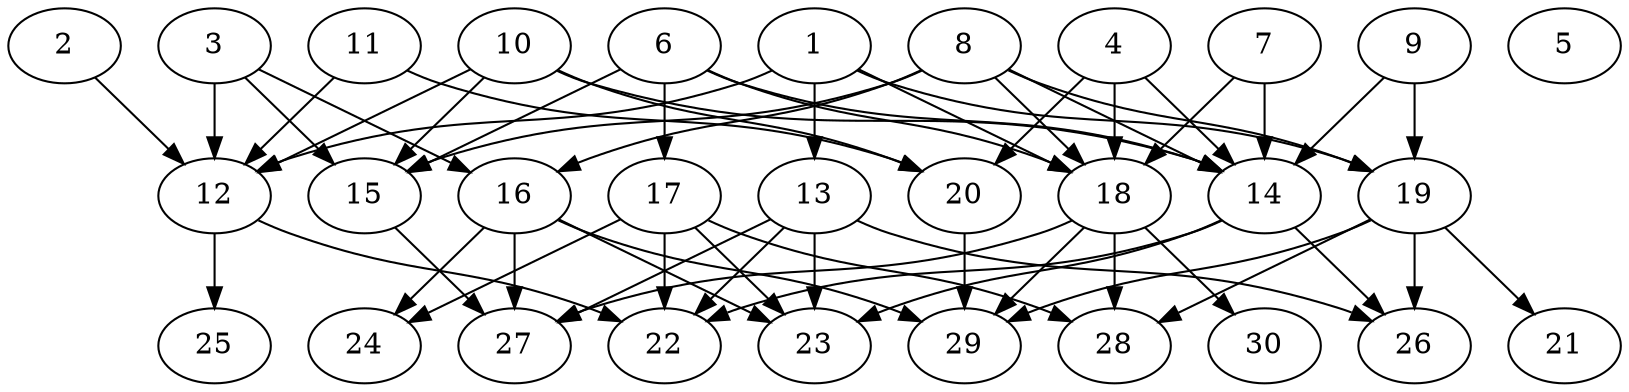 // DAG automatically generated by daggen at Thu Oct  3 14:04:18 2019
// ./daggen --dot -n 30 --ccr 0.3 --fat 0.7 --regular 0.7 --density 0.5 --mindata 5242880 --maxdata 52428800 
digraph G {
  1 [size="99348480", alpha="0.14", expect_size="29804544"] 
  1 -> 12 [size ="29804544"]
  1 -> 13 [size ="29804544"]
  1 -> 18 [size ="29804544"]
  1 -> 19 [size ="29804544"]
  2 [size="51810987", alpha="0.03", expect_size="15543296"] 
  2 -> 12 [size ="15543296"]
  3 [size="91067733", alpha="0.14", expect_size="27320320"] 
  3 -> 12 [size ="27320320"]
  3 -> 15 [size ="27320320"]
  3 -> 16 [size ="27320320"]
  4 [size="76216320", alpha="0.07", expect_size="22864896"] 
  4 -> 14 [size ="22864896"]
  4 -> 18 [size ="22864896"]
  4 -> 20 [size ="22864896"]
  5 [size="165597867", alpha="0.10", expect_size="49679360"] 
  6 [size="147930453", alpha="0.12", expect_size="44379136"] 
  6 -> 14 [size ="44379136"]
  6 -> 15 [size ="44379136"]
  6 -> 17 [size ="44379136"]
  6 -> 18 [size ="44379136"]
  7 [size="160515413", alpha="0.00", expect_size="48154624"] 
  7 -> 14 [size ="48154624"]
  7 -> 18 [size ="48154624"]
  8 [size="161160533", alpha="0.10", expect_size="48348160"] 
  8 -> 14 [size ="48348160"]
  8 -> 15 [size ="48348160"]
  8 -> 16 [size ="48348160"]
  8 -> 18 [size ="48348160"]
  8 -> 19 [size ="48348160"]
  9 [size="118316373", alpha="0.15", expect_size="35494912"] 
  9 -> 14 [size ="35494912"]
  9 -> 19 [size ="35494912"]
  10 [size="84828160", alpha="0.04", expect_size="25448448"] 
  10 -> 12 [size ="25448448"]
  10 -> 14 [size ="25448448"]
  10 -> 15 [size ="25448448"]
  10 -> 20 [size ="25448448"]
  11 [size="174690987", alpha="0.02", expect_size="52407296"] 
  11 -> 12 [size ="52407296"]
  11 -> 20 [size ="52407296"]
  12 [size="129983147", alpha="0.17", expect_size="38994944"] 
  12 -> 22 [size ="38994944"]
  12 -> 25 [size ="38994944"]
  13 [size="154405547", alpha="0.03", expect_size="46321664"] 
  13 -> 22 [size ="46321664"]
  13 -> 23 [size ="46321664"]
  13 -> 26 [size ="46321664"]
  13 -> 27 [size ="46321664"]
  14 [size="110254080", alpha="0.16", expect_size="33076224"] 
  14 -> 22 [size ="33076224"]
  14 -> 23 [size ="33076224"]
  14 -> 26 [size ="33076224"]
  15 [size="162792107", alpha="0.02", expect_size="48837632"] 
  15 -> 27 [size ="48837632"]
  16 [size="86903467", alpha="0.19", expect_size="26071040"] 
  16 -> 23 [size ="26071040"]
  16 -> 24 [size ="26071040"]
  16 -> 27 [size ="26071040"]
  16 -> 29 [size ="26071040"]
  17 [size="26456747", alpha="0.01", expect_size="7937024"] 
  17 -> 22 [size ="7937024"]
  17 -> 23 [size ="7937024"]
  17 -> 24 [size ="7937024"]
  17 -> 28 [size ="7937024"]
  18 [size="28043947", alpha="0.19", expect_size="8413184"] 
  18 -> 27 [size ="8413184"]
  18 -> 28 [size ="8413184"]
  18 -> 29 [size ="8413184"]
  18 -> 30 [size ="8413184"]
  19 [size="109489493", alpha="0.10", expect_size="32846848"] 
  19 -> 21 [size ="32846848"]
  19 -> 26 [size ="32846848"]
  19 -> 28 [size ="32846848"]
  19 -> 29 [size ="32846848"]
  20 [size="70280533", alpha="0.18", expect_size="21084160"] 
  20 -> 29 [size ="21084160"]
  21 [size="102021120", alpha="0.16", expect_size="30606336"] 
  22 [size="120275627", alpha="0.18", expect_size="36082688"] 
  23 [size="100546560", alpha="0.10", expect_size="30163968"] 
  24 [size="126037333", alpha="0.09", expect_size="37811200"] 
  25 [size="98010453", alpha="0.07", expect_size="29403136"] 
  26 [size="112503467", alpha="0.02", expect_size="33751040"] 
  27 [size="108127573", alpha="0.15", expect_size="32438272"] 
  28 [size="115691520", alpha="0.06", expect_size="34707456"] 
  29 [size="111714987", alpha="0.10", expect_size="33514496"] 
  30 [size="36727467", alpha="0.02", expect_size="11018240"] 
}
